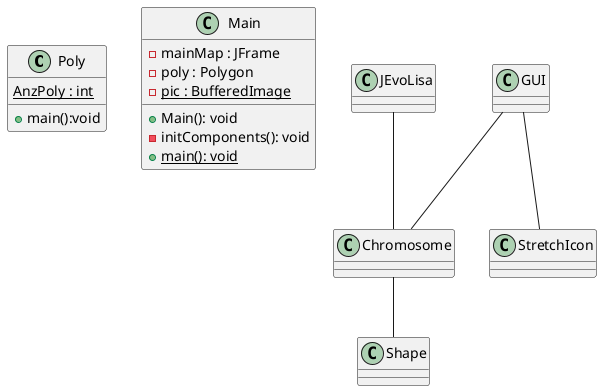 @startuml
'https://plantuml.com/class-diagram

class Chromosome {
{static}+MAX_SHAPES: int
{static}+MAxpoints: int
+DNA:Shape[]
{static}+IMWIDTH: int
{static}+IMHEIGHT: int
{static}+target: BufferedImage
{static}+NORM_COEFF:long
-random : Random
{static}-inputFile:String

+Chromosome()
+Chromosome(Chromosome copy)
{static}+passGeneMutation(Chromosome from, Chromosome to, int index):void
+mutate():int
{static}+drawDNA(Chromosome ch): BufferedImage
{static}computeFitness(BufferedImage test): long
{static}+setTarget(String file):void
{static}+saveToFile(Chromosome c, int gen): void
{static}+main(String[] args):void


}
class  GUI  {
-frame:JFrame
{static}-textFieldOpen: JTextField
{static}-TextFieldSave: JTextField
{static}- t1:Thread
{static}-lblGenVar: JLabel
{static}-lblimpVar : JLabel
{static}- lblFitnessVal :JLabel
{static}- lblimage2:JLabel

{static}- BetterFilePath:String

{static}- GenVal:long
{static}- ImpVal:long
{static}- FitnessVal:double
{static}- OldFitness :double
{static}- NewFitness :double

{static}+ void main(String[] args)
+GUI()
- start() :void
- stop():void
-initialize() : void
+paint(Graphics g):void
{static}+ FileSaveDialog(): String
{static}+ FileOpenDialog():String
{static}+ Compare(String PathOri): void
{static}- setText(final JLabel label, final String text):void
{static}+ getFitnessVal():double
{static}+ setFitnessVal(double fitnessVal):void
{static}+ BetterFilePath(String Path):void
- paint():void
}


class Shape {
+ color: Color
+ polygon : Polygon
+ Shape(Color color, Polygon polygon)
+ Shape(Shape shape)
+ print(): void
+ toString(): String
}

@startuml
class Poly{
{static} AnzPoly : int
+main():void
}

class Main{
-mainMap : JFrame
-poly : Polygon
{static}-pic : BufferedImage
+Main(): void
-initComponents(): void
{static}+main(): void
}

GUI -- Chromosome
GUI -- StretchIcon
Chromosome -- Shape
JEvoLisa -- Chromosome

@enduml

